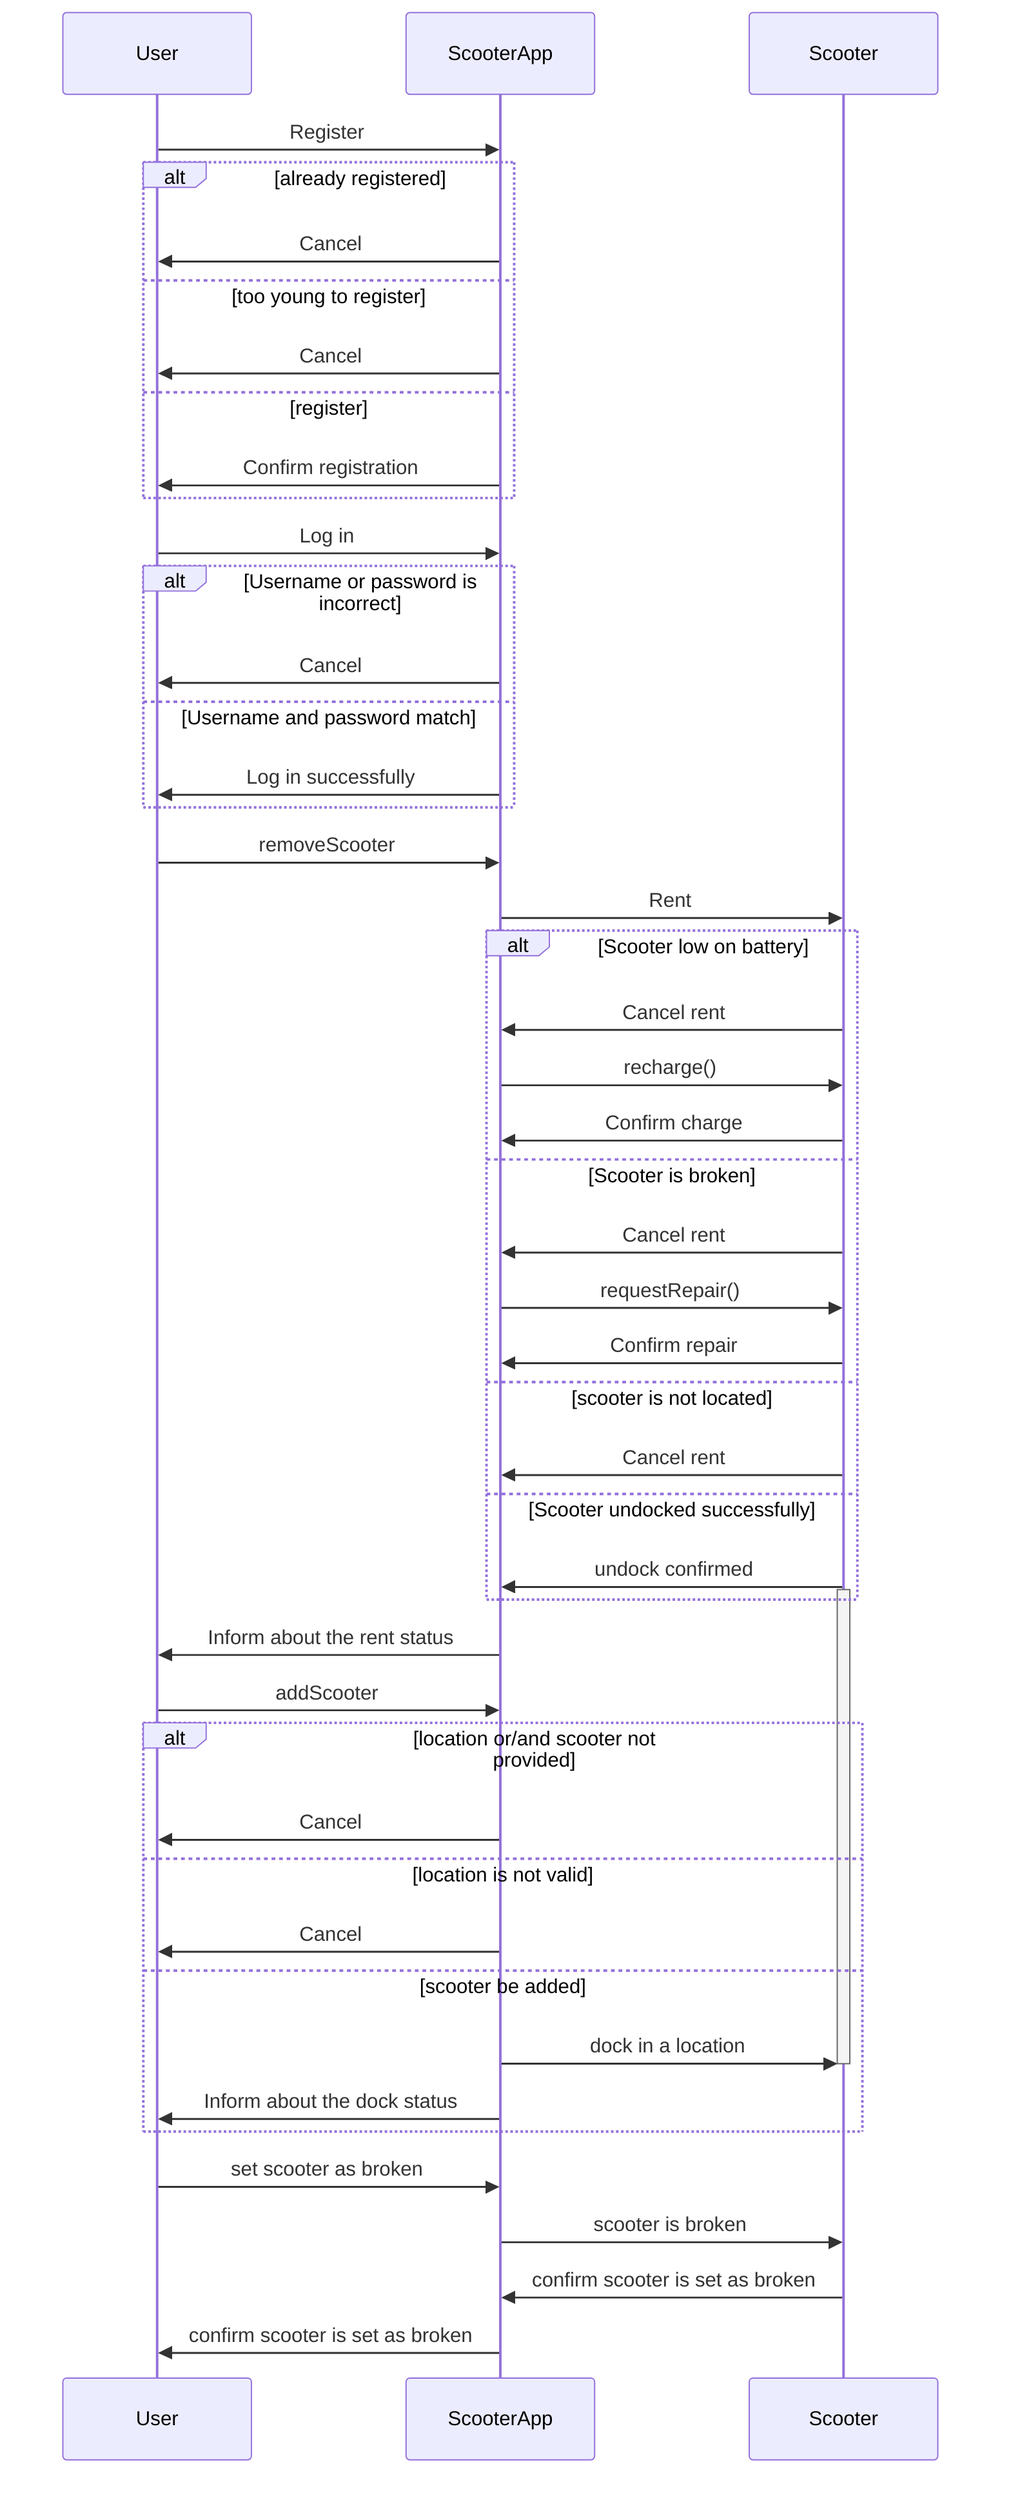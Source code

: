 sequenceDiagram
    User ->> ScooterApp: Register
    alt already registered
        ScooterApp ->> User: Cancel
    else too young to register
        ScooterApp ->> User: Cancel
    else register
        ScooterApp ->> User: Confirm registration
    end

    User ->> ScooterApp: Log in
    alt Username or password is incorrect
        ScooterApp ->> User: Cancel
    else Username and password match
        ScooterApp ->> User: Log in successfully
    end

    User ->> ScooterApp: removeScooter
    ScooterApp ->> Scooter: Rent
    alt Scooter low on battery
        Scooter ->> ScooterApp: Cancel rent
        ScooterApp ->> Scooter: recharge()
        Scooter ->> ScooterApp: Confirm charge
    else Scooter is broken
        Scooter ->> ScooterApp: Cancel rent
        ScooterApp ->> Scooter: requestRepair()
        Scooter ->> ScooterApp: Confirm repair
    else scooter is not located
        Scooter ->> ScooterApp: Cancel rent
    else Scooter undocked successfully
        Scooter ->> ScooterApp: undock confirmed
    activate Scooter
    end
    ScooterApp ->> User: Inform about the rent status

    User ->> ScooterApp: addScooter
    alt location or/and scooter not provided
        ScooterApp ->> User: Cancel
    else location is not valid
        ScooterApp ->> User: Cancel
    else scooter be added
        ScooterApp ->> Scooter: dock in a location
        deactivate Scooter
        ScooterApp ->> User: Inform about the dock status
    end

    User ->> ScooterApp: set scooter as broken
    ScooterApp ->> Scooter: scooter is broken
    Scooter ->> ScooterApp: confirm scooter is set as broken
    ScooterApp ->> User: confirm scooter is set as broken